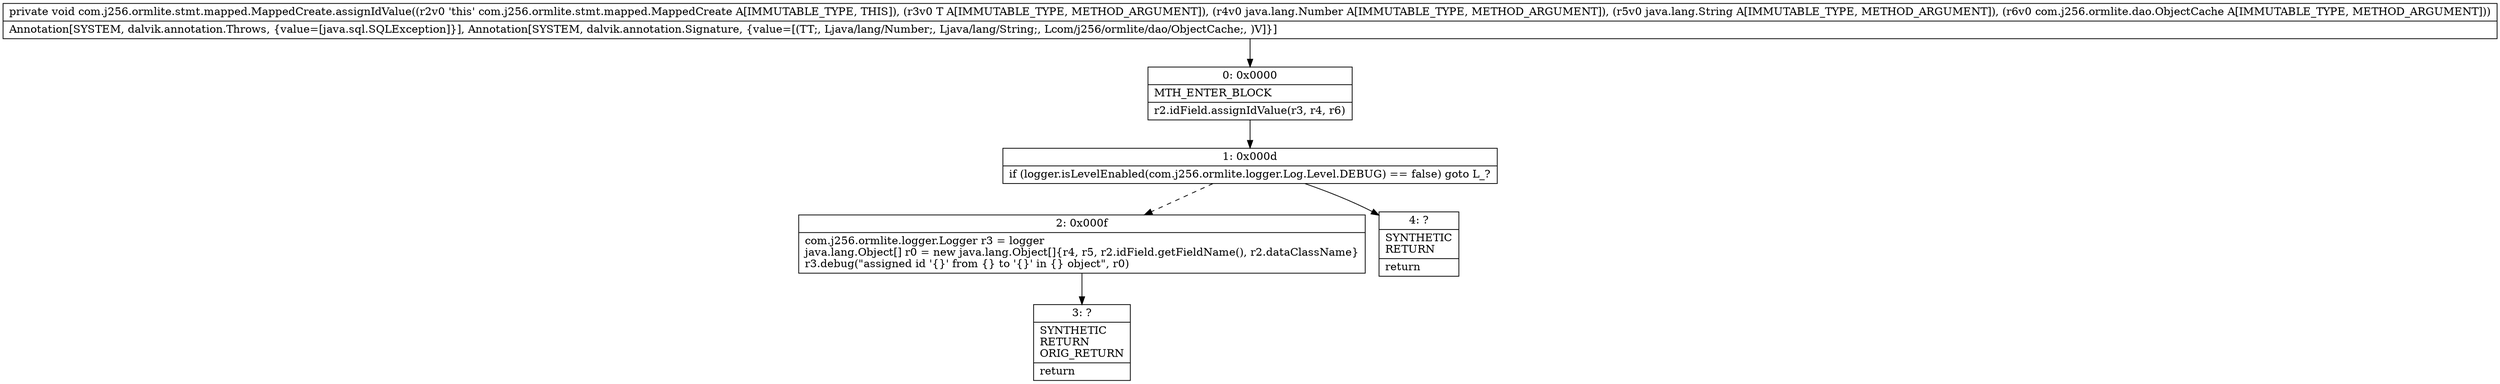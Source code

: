 digraph "CFG forcom.j256.ormlite.stmt.mapped.MappedCreate.assignIdValue(Ljava\/lang\/Object;Ljava\/lang\/Number;Ljava\/lang\/String;Lcom\/j256\/ormlite\/dao\/ObjectCache;)V" {
Node_0 [shape=record,label="{0\:\ 0x0000|MTH_ENTER_BLOCK\l|r2.idField.assignIdValue(r3, r4, r6)\l}"];
Node_1 [shape=record,label="{1\:\ 0x000d|if (logger.isLevelEnabled(com.j256.ormlite.logger.Log.Level.DEBUG) == false) goto L_?\l}"];
Node_2 [shape=record,label="{2\:\ 0x000f|com.j256.ormlite.logger.Logger r3 = logger\ljava.lang.Object[] r0 = new java.lang.Object[]\{r4, r5, r2.idField.getFieldName(), r2.dataClassName\}\lr3.debug(\"assigned id '\{\}' from \{\} to '\{\}' in \{\} object\", r0)\l}"];
Node_3 [shape=record,label="{3\:\ ?|SYNTHETIC\lRETURN\lORIG_RETURN\l|return\l}"];
Node_4 [shape=record,label="{4\:\ ?|SYNTHETIC\lRETURN\l|return\l}"];
MethodNode[shape=record,label="{private void com.j256.ormlite.stmt.mapped.MappedCreate.assignIdValue((r2v0 'this' com.j256.ormlite.stmt.mapped.MappedCreate A[IMMUTABLE_TYPE, THIS]), (r3v0 T A[IMMUTABLE_TYPE, METHOD_ARGUMENT]), (r4v0 java.lang.Number A[IMMUTABLE_TYPE, METHOD_ARGUMENT]), (r5v0 java.lang.String A[IMMUTABLE_TYPE, METHOD_ARGUMENT]), (r6v0 com.j256.ormlite.dao.ObjectCache A[IMMUTABLE_TYPE, METHOD_ARGUMENT]))  | Annotation[SYSTEM, dalvik.annotation.Throws, \{value=[java.sql.SQLException]\}], Annotation[SYSTEM, dalvik.annotation.Signature, \{value=[(TT;, Ljava\/lang\/Number;, Ljava\/lang\/String;, Lcom\/j256\/ormlite\/dao\/ObjectCache;, )V]\}]\l}"];
MethodNode -> Node_0;
Node_0 -> Node_1;
Node_1 -> Node_2[style=dashed];
Node_1 -> Node_4;
Node_2 -> Node_3;
}

